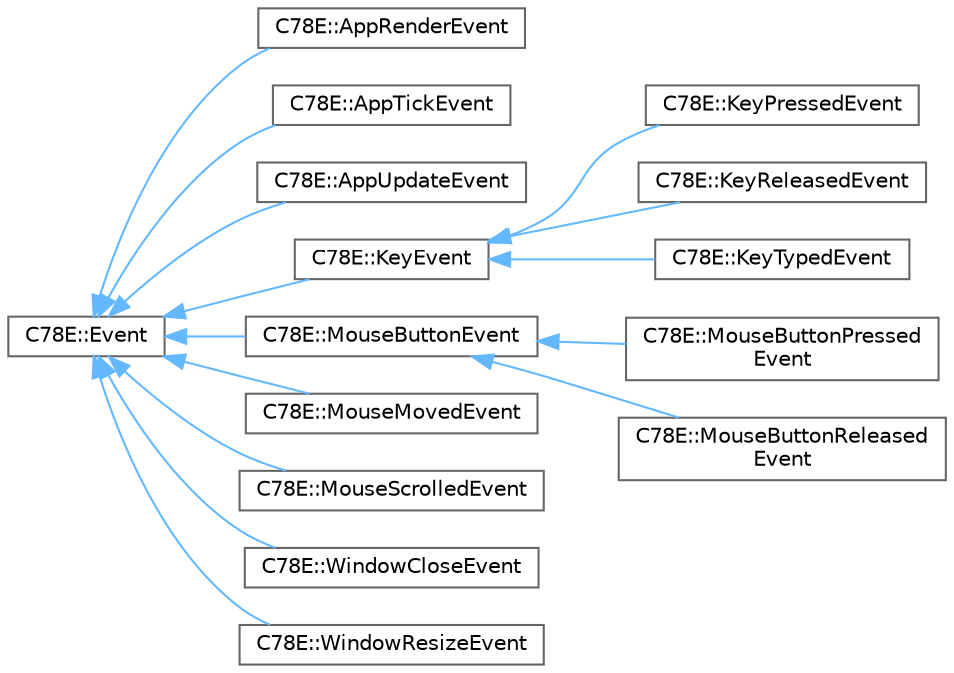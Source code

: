 digraph "Graphical Class Hierarchy"
{
 // LATEX_PDF_SIZE
  bgcolor="transparent";
  edge [fontname=Helvetica,fontsize=10,labelfontname=Helvetica,labelfontsize=10];
  node [fontname=Helvetica,fontsize=10,shape=box,height=0.2,width=0.4];
  rankdir="LR";
  Node0 [id="Node000000",label="C78E::Event",height=0.2,width=0.4,color="grey40", fillcolor="white", style="filled",URL="$d5/d13/class_c78_e_1_1_event.html",tooltip=" "];
  Node0 -> Node1 [id="edge20_Node000000_Node000001",dir="back",color="steelblue1",style="solid",tooltip=" "];
  Node1 [id="Node000001",label="C78E::AppRenderEvent",height=0.2,width=0.4,color="grey40", fillcolor="white", style="filled",URL="$d4/dc4/class_c78_e_1_1_app_render_event.html",tooltip=" "];
  Node0 -> Node2 [id="edge21_Node000000_Node000002",dir="back",color="steelblue1",style="solid",tooltip=" "];
  Node2 [id="Node000002",label="C78E::AppTickEvent",height=0.2,width=0.4,color="grey40", fillcolor="white", style="filled",URL="$dc/df5/class_c78_e_1_1_app_tick_event.html",tooltip=" "];
  Node0 -> Node3 [id="edge22_Node000000_Node000003",dir="back",color="steelblue1",style="solid",tooltip=" "];
  Node3 [id="Node000003",label="C78E::AppUpdateEvent",height=0.2,width=0.4,color="grey40", fillcolor="white", style="filled",URL="$d9/d9e/class_c78_e_1_1_app_update_event.html",tooltip=" "];
  Node0 -> Node4 [id="edge23_Node000000_Node000004",dir="back",color="steelblue1",style="solid",tooltip=" "];
  Node4 [id="Node000004",label="C78E::KeyEvent",height=0.2,width=0.4,color="grey40", fillcolor="white", style="filled",URL="$d1/da3/class_c78_e_1_1_key_event.html",tooltip=" "];
  Node4 -> Node5 [id="edge24_Node000004_Node000005",dir="back",color="steelblue1",style="solid",tooltip=" "];
  Node5 [id="Node000005",label="C78E::KeyPressedEvent",height=0.2,width=0.4,color="grey40", fillcolor="white", style="filled",URL="$d8/dce/class_c78_e_1_1_key_pressed_event.html",tooltip=" "];
  Node4 -> Node6 [id="edge25_Node000004_Node000006",dir="back",color="steelblue1",style="solid",tooltip=" "];
  Node6 [id="Node000006",label="C78E::KeyReleasedEvent",height=0.2,width=0.4,color="grey40", fillcolor="white", style="filled",URL="$d6/d91/class_c78_e_1_1_key_released_event.html",tooltip=" "];
  Node4 -> Node7 [id="edge26_Node000004_Node000007",dir="back",color="steelblue1",style="solid",tooltip=" "];
  Node7 [id="Node000007",label="C78E::KeyTypedEvent",height=0.2,width=0.4,color="grey40", fillcolor="white", style="filled",URL="$d2/dba/class_c78_e_1_1_key_typed_event.html",tooltip=" "];
  Node0 -> Node8 [id="edge27_Node000000_Node000008",dir="back",color="steelblue1",style="solid",tooltip=" "];
  Node8 [id="Node000008",label="C78E::MouseButtonEvent",height=0.2,width=0.4,color="grey40", fillcolor="white", style="filled",URL="$dd/dd5/class_c78_e_1_1_mouse_button_event.html",tooltip=" "];
  Node8 -> Node9 [id="edge28_Node000008_Node000009",dir="back",color="steelblue1",style="solid",tooltip=" "];
  Node9 [id="Node000009",label="C78E::MouseButtonPressed\lEvent",height=0.2,width=0.4,color="grey40", fillcolor="white", style="filled",URL="$d5/d89/class_c78_e_1_1_mouse_button_pressed_event.html",tooltip=" "];
  Node8 -> Node10 [id="edge29_Node000008_Node000010",dir="back",color="steelblue1",style="solid",tooltip=" "];
  Node10 [id="Node000010",label="C78E::MouseButtonReleased\lEvent",height=0.2,width=0.4,color="grey40", fillcolor="white", style="filled",URL="$d6/dce/class_c78_e_1_1_mouse_button_released_event.html",tooltip=" "];
  Node0 -> Node11 [id="edge30_Node000000_Node000011",dir="back",color="steelblue1",style="solid",tooltip=" "];
  Node11 [id="Node000011",label="C78E::MouseMovedEvent",height=0.2,width=0.4,color="grey40", fillcolor="white", style="filled",URL="$d0/da7/class_c78_e_1_1_mouse_moved_event.html",tooltip=" "];
  Node0 -> Node12 [id="edge31_Node000000_Node000012",dir="back",color="steelblue1",style="solid",tooltip=" "];
  Node12 [id="Node000012",label="C78E::MouseScrolledEvent",height=0.2,width=0.4,color="grey40", fillcolor="white", style="filled",URL="$d9/d50/class_c78_e_1_1_mouse_scrolled_event.html",tooltip=" "];
  Node0 -> Node13 [id="edge32_Node000000_Node000013",dir="back",color="steelblue1",style="solid",tooltip=" "];
  Node13 [id="Node000013",label="C78E::WindowCloseEvent",height=0.2,width=0.4,color="grey40", fillcolor="white", style="filled",URL="$d8/da4/class_c78_e_1_1_window_close_event.html",tooltip=" "];
  Node0 -> Node14 [id="edge33_Node000000_Node000014",dir="back",color="steelblue1",style="solid",tooltip=" "];
  Node14 [id="Node000014",label="C78E::WindowResizeEvent",height=0.2,width=0.4,color="grey40", fillcolor="white", style="filled",URL="$d3/dd3/class_c78_e_1_1_window_resize_event.html",tooltip=" "];
}
